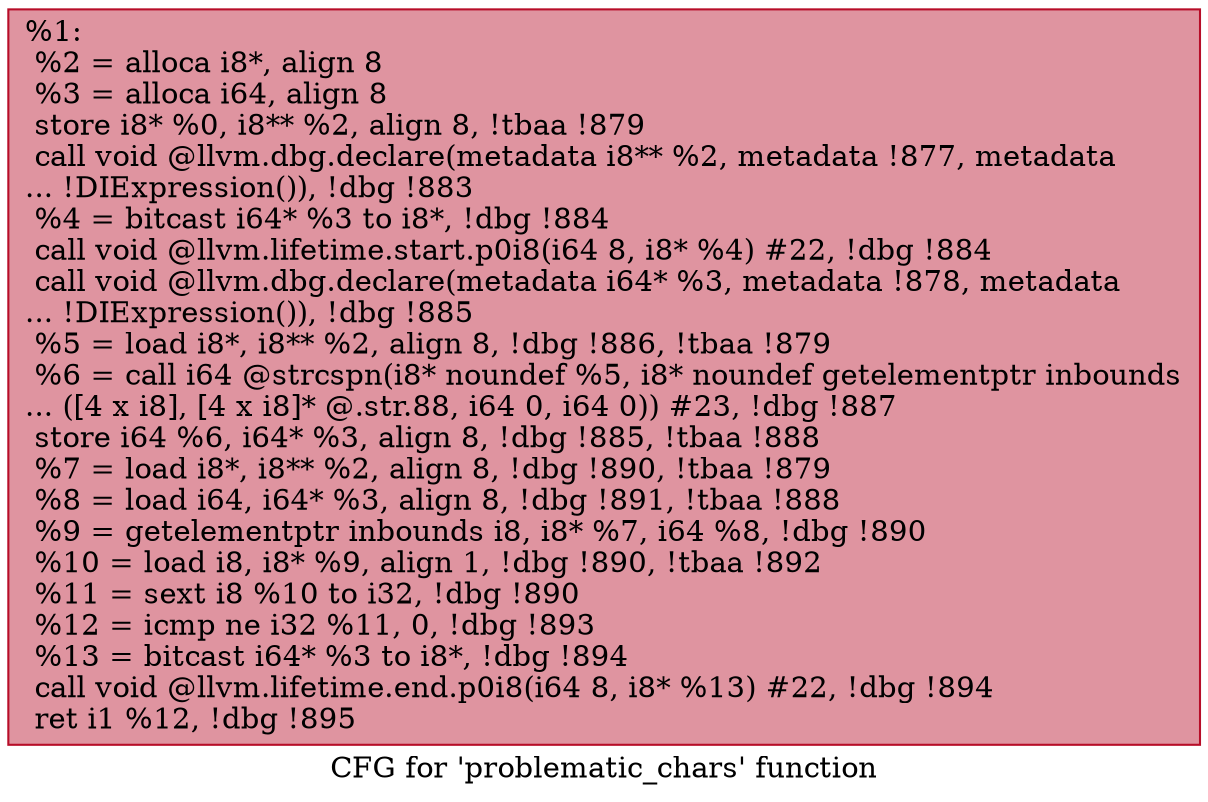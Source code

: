 digraph "CFG for 'problematic_chars' function" {
	label="CFG for 'problematic_chars' function";

	Node0x12495a0 [shape=record,color="#b70d28ff", style=filled, fillcolor="#b70d2870",label="{%1:\l  %2 = alloca i8*, align 8\l  %3 = alloca i64, align 8\l  store i8* %0, i8** %2, align 8, !tbaa !879\l  call void @llvm.dbg.declare(metadata i8** %2, metadata !877, metadata\l... !DIExpression()), !dbg !883\l  %4 = bitcast i64* %3 to i8*, !dbg !884\l  call void @llvm.lifetime.start.p0i8(i64 8, i8* %4) #22, !dbg !884\l  call void @llvm.dbg.declare(metadata i64* %3, metadata !878, metadata\l... !DIExpression()), !dbg !885\l  %5 = load i8*, i8** %2, align 8, !dbg !886, !tbaa !879\l  %6 = call i64 @strcspn(i8* noundef %5, i8* noundef getelementptr inbounds\l... ([4 x i8], [4 x i8]* @.str.88, i64 0, i64 0)) #23, !dbg !887\l  store i64 %6, i64* %3, align 8, !dbg !885, !tbaa !888\l  %7 = load i8*, i8** %2, align 8, !dbg !890, !tbaa !879\l  %8 = load i64, i64* %3, align 8, !dbg !891, !tbaa !888\l  %9 = getelementptr inbounds i8, i8* %7, i64 %8, !dbg !890\l  %10 = load i8, i8* %9, align 1, !dbg !890, !tbaa !892\l  %11 = sext i8 %10 to i32, !dbg !890\l  %12 = icmp ne i32 %11, 0, !dbg !893\l  %13 = bitcast i64* %3 to i8*, !dbg !894\l  call void @llvm.lifetime.end.p0i8(i64 8, i8* %13) #22, !dbg !894\l  ret i1 %12, !dbg !895\l}"];
}
